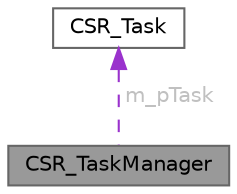 digraph "CSR_TaskManager"
{
 // LATEX_PDF_SIZE
  bgcolor="transparent";
  edge [fontname=Helvetica,fontsize=10,labelfontname=Helvetica,labelfontsize=10];
  node [fontname=Helvetica,fontsize=10,shape=box,height=0.2,width=0.4];
  Node1 [id="Node000001",label="CSR_TaskManager",height=0.2,width=0.4,color="gray40", fillcolor="grey60", style="filled", fontcolor="black",tooltip=" "];
  Node2 -> Node1 [id="edge1_Node000001_Node000002",dir="back",color="darkorchid3",style="dashed",tooltip=" ",label=" m_pTask",fontcolor="grey" ];
  Node2 [id="Node000002",label="CSR_Task",height=0.2,width=0.4,color="gray40", fillcolor="white", style="filled",URL="$struct_c_s_r___task.html",tooltip=" "];
}
